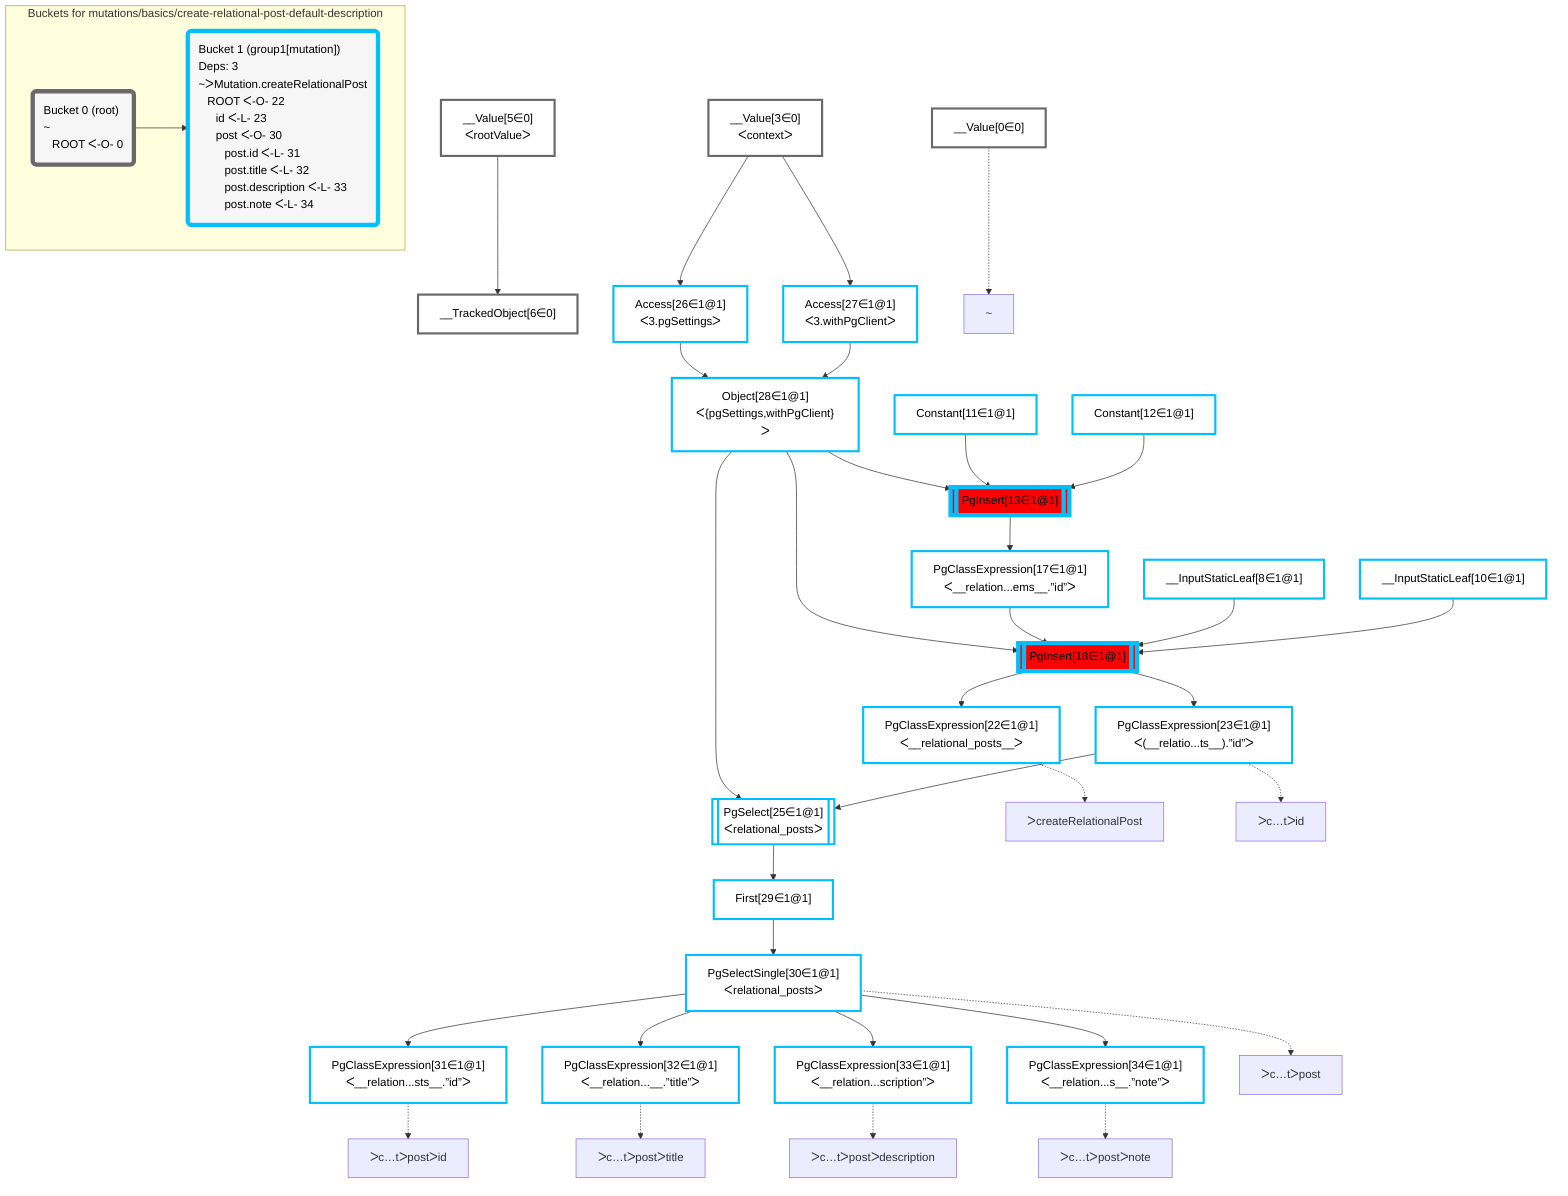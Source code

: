 graph TD
    classDef path fill:#eee,stroke:#000,color:#000
    classDef plan fill:#fff,stroke-width:3px,color:#000
    classDef itemplan fill:#fff,stroke-width:6px,color:#000
    classDef sideeffectplan fill:#f00,stroke-width:6px,color:#000
    classDef bucket fill:#f6f6f6,color:#000,stroke-width:6px,text-align:left


    %% define plans
    __Value0["__Value[0∈0]"]:::plan
    __Value3["__Value[3∈0]<br />ᐸcontextᐳ"]:::plan
    __Value5["__Value[5∈0]<br />ᐸrootValueᐳ"]:::plan
    __TrackedObject6["__TrackedObject[6∈0]"]:::plan
    __InputStaticLeaf8["__InputStaticLeaf[8∈1@1]"]:::plan
    __InputStaticLeaf10["__InputStaticLeaf[10∈1@1]"]:::plan
    Constant11["Constant[11∈1@1]"]:::plan
    Constant12["Constant[12∈1@1]"]:::plan
    Access26["Access[26∈1@1]<br />ᐸ3.pgSettingsᐳ"]:::plan
    Access27["Access[27∈1@1]<br />ᐸ3.withPgClientᐳ"]:::plan
    Object28["Object[28∈1@1]<br />ᐸ{pgSettings,withPgClient}ᐳ"]:::plan
    PgInsert13[["PgInsert[13∈1@1]"]]:::sideeffectplan
    PgClassExpression17["PgClassExpression[17∈1@1]<br />ᐸ__relation...ems__.”id”ᐳ"]:::plan
    PgInsert18[["PgInsert[18∈1@1]"]]:::sideeffectplan
    PgClassExpression22["PgClassExpression[22∈1@1]<br />ᐸ__relational_posts__ᐳ"]:::plan
    PgClassExpression23["PgClassExpression[23∈1@1]<br />ᐸ(__relatio...ts__).”id”ᐳ"]:::plan
    PgSelect25[["PgSelect[25∈1@1]<br />ᐸrelational_postsᐳ"]]:::plan
    First29["First[29∈1@1]"]:::plan
    PgSelectSingle30["PgSelectSingle[30∈1@1]<br />ᐸrelational_postsᐳ"]:::plan
    PgClassExpression31["PgClassExpression[31∈1@1]<br />ᐸ__relation...sts__.”id”ᐳ"]:::plan
    PgClassExpression32["PgClassExpression[32∈1@1]<br />ᐸ__relation...__.”title”ᐳ"]:::plan
    PgClassExpression33["PgClassExpression[33∈1@1]<br />ᐸ__relation...scription”ᐳ"]:::plan
    PgClassExpression34["PgClassExpression[34∈1@1]<br />ᐸ__relation...s__.”note”ᐳ"]:::plan

    %% plan dependencies
    __Value5 --> __TrackedObject6
    __Value3 --> Access26
    __Value3 --> Access27
    Access26 & Access27 --> Object28
    Object28 & Constant11 & Constant12 --> PgInsert13
    PgInsert13 --> PgClassExpression17
    Object28 & PgClassExpression17 & __InputStaticLeaf8 & __InputStaticLeaf10 --> PgInsert18
    PgInsert18 --> PgClassExpression22
    PgInsert18 --> PgClassExpression23
    Object28 & PgClassExpression23 --> PgSelect25
    PgSelect25 --> First29
    First29 --> PgSelectSingle30
    PgSelectSingle30 --> PgClassExpression31
    PgSelectSingle30 --> PgClassExpression32
    PgSelectSingle30 --> PgClassExpression33
    PgSelectSingle30 --> PgClassExpression34

    %% plan-to-path relationships
    P0["~"]
    __Value0 -.-> P0
    P22["ᐳcreateRelationalPost"]
    PgClassExpression22 -.-> P22
    P23["ᐳc…tᐳid"]
    PgClassExpression23 -.-> P23
    P30["ᐳc…tᐳpost"]
    PgSelectSingle30 -.-> P30
    P31["ᐳc…tᐳpostᐳid"]
    PgClassExpression31 -.-> P31
    P32["ᐳc…tᐳpostᐳtitle"]
    PgClassExpression32 -.-> P32
    P33["ᐳc…tᐳpostᐳdescription"]
    PgClassExpression33 -.-> P33
    P34["ᐳc…tᐳpostᐳnote"]
    PgClassExpression34 -.-> P34

    subgraph "Buckets for mutations/basics/create-relational-post-default-description"
    Bucket0("Bucket 0 (root)<br />~<br />⠀ROOT ᐸ-O- 0"):::bucket
    classDef bucket0 stroke:#696969
    class Bucket0,__Value0,__Value3,__Value5,__TrackedObject6 bucket0
    Bucket1("Bucket 1 (group1[mutation])<br />Deps: 3<br />~ᐳMutation.createRelationalPost<br />⠀ROOT ᐸ-O- 22<br />⠀⠀id ᐸ-L- 23<br />⠀⠀post ᐸ-O- 30<br />⠀⠀⠀post.id ᐸ-L- 31<br />⠀⠀⠀post.title ᐸ-L- 32<br />⠀⠀⠀post.description ᐸ-L- 33<br />⠀⠀⠀post.note ᐸ-L- 34"):::bucket
    classDef bucket1 stroke:#00bfff
    class Bucket1,__InputStaticLeaf8,__InputStaticLeaf10,Constant11,Constant12,PgInsert13,PgClassExpression17,PgInsert18,PgClassExpression22,PgClassExpression23,PgSelect25,Access26,Access27,Object28,First29,PgSelectSingle30,PgClassExpression31,PgClassExpression32,PgClassExpression33,PgClassExpression34 bucket1
    Bucket0 --> Bucket1
    end